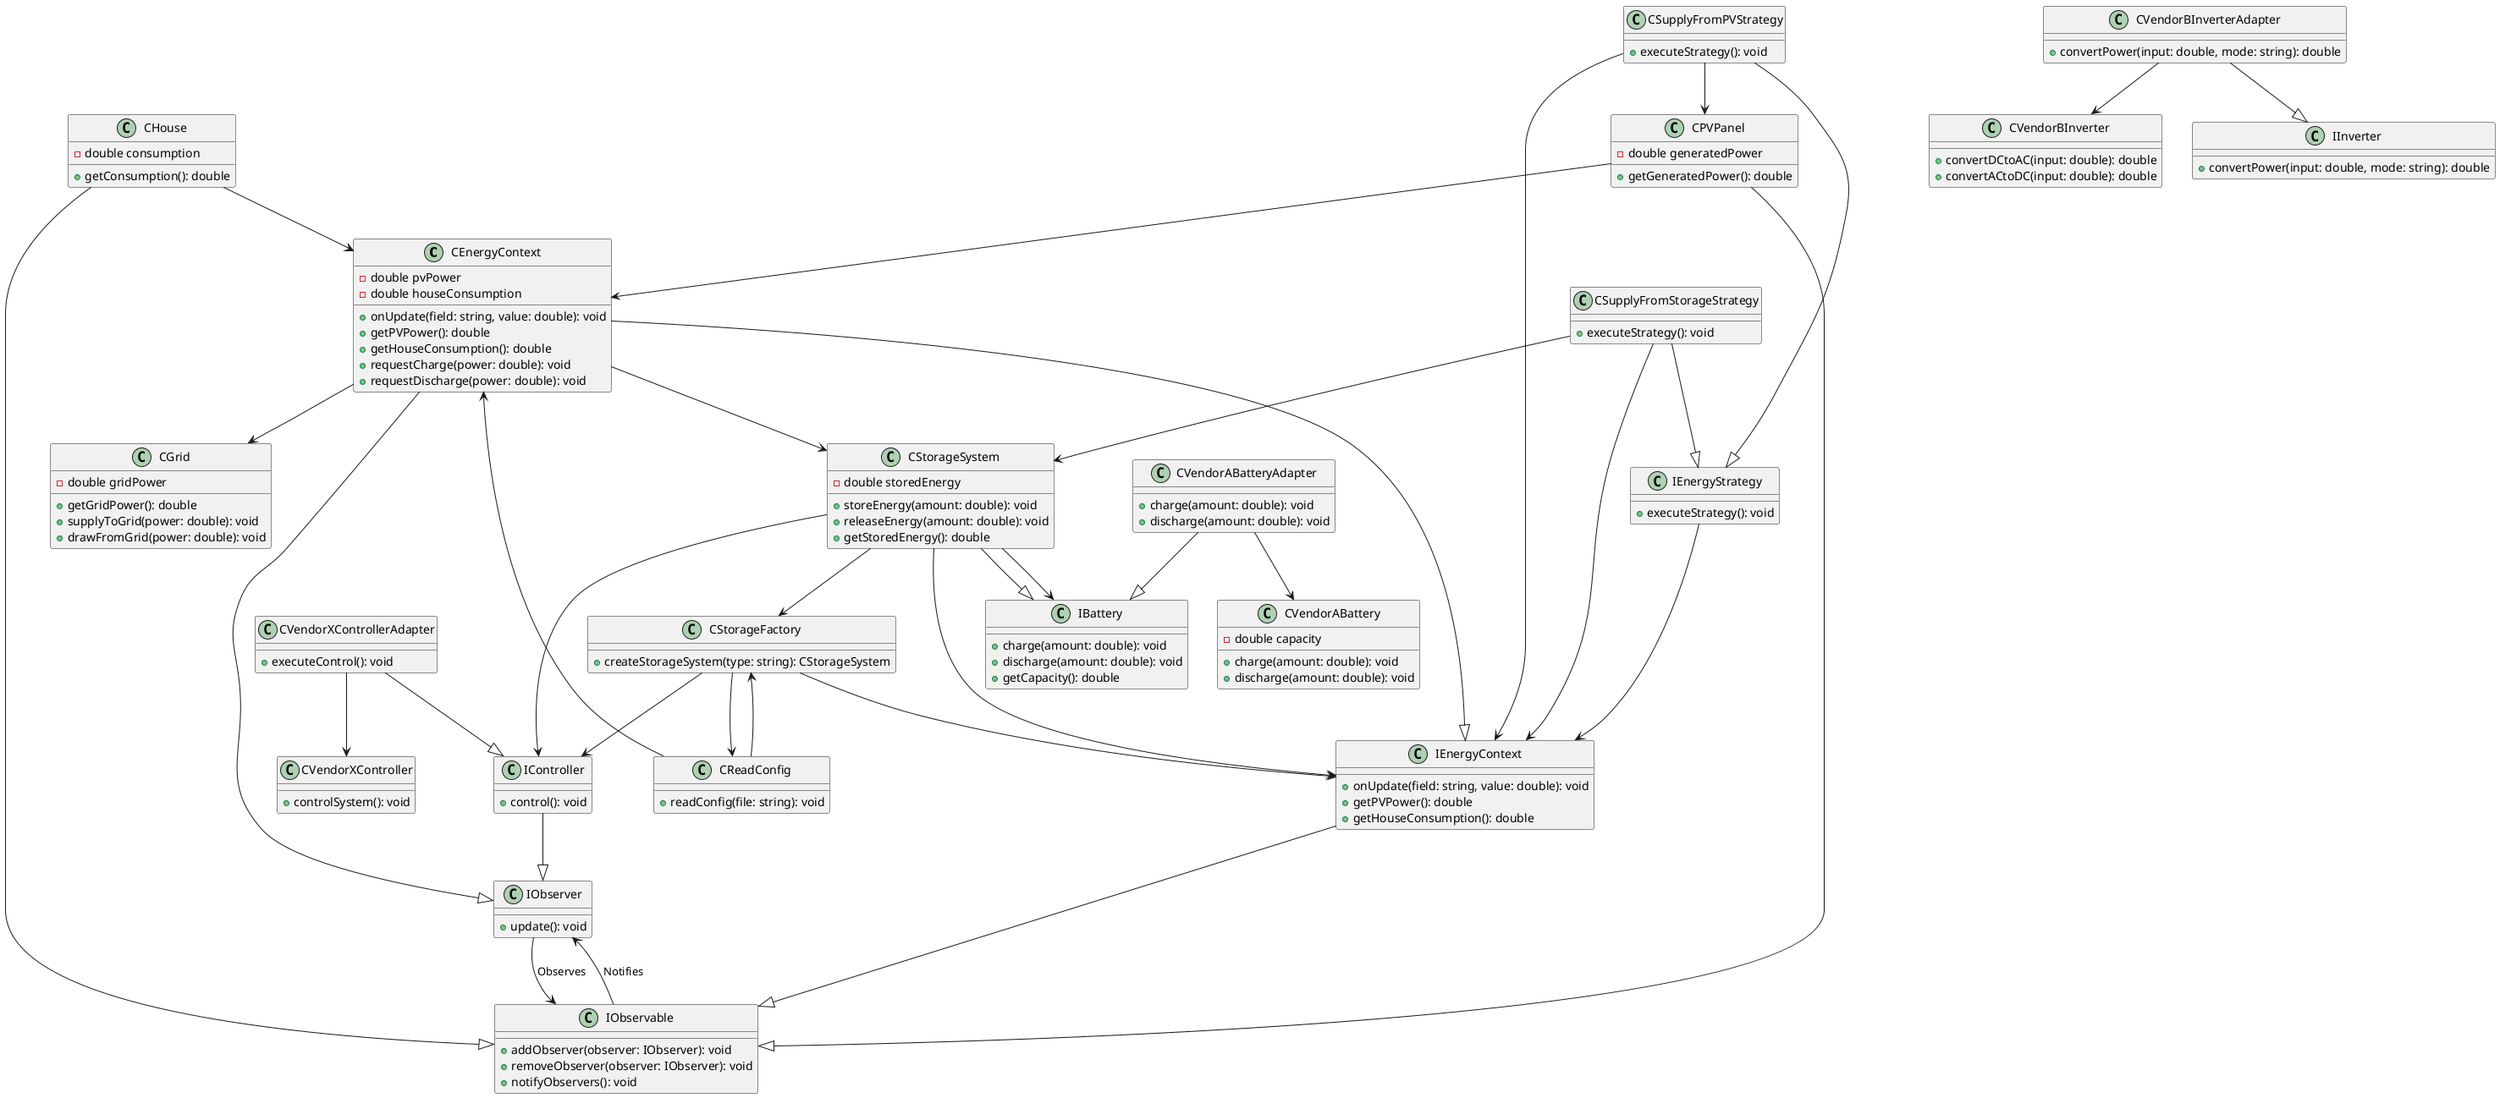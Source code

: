 @startuml

class CEnergyContext {
    -double pvPower
    -double houseConsumption
    +onUpdate(field: string, value: double): void
    +getPVPower(): double
    +getHouseConsumption(): double
    +requestCharge(power: double): void
    +requestDischarge(power: double): void
}

class CGrid {
    -double gridPower
    +getGridPower(): double
    +supplyToGrid(power: double): void
    +drawFromGrid(power: double): void
}

class CHouse {
    -double consumption
    +getConsumption(): double
}

class CPVPanel {
    -double generatedPower
    +getGeneratedPower(): double
}

class CReadConfig {
    +readConfig(file: string): void
}

class CStorageFactory {
    +createStorageSystem(type: string): CStorageSystem
}

class CStorageSystem {
    -double storedEnergy
    +storeEnergy(amount: double): void
    +releaseEnergy(amount: double): void
    +getStoredEnergy(): double
}

class CSupplyFromPVStrategy {
    +executeStrategy(): void
}

class CSupplyFromStorageStrategy {
    +executeStrategy(): void
}

class CVendorABattery {
    -double capacity
    +charge(amount: double): void
    +discharge(amount: double): void
}

class CVendorABatteryAdapter {
    +charge(amount: double): void
    +discharge(amount: double): void
}

class CVendorBInverter {
    +convertDCtoAC(input: double): double
    +convertACtoDC(input: double): double
}

class CVendorBInverterAdapter {
    +convertPower(input: double, mode: string): double
}

class CVendorXController {
    +controlSystem(): void
}

class CVendorXControllerAdapter {
    +executeControl(): void
}

class IBattery {
    +charge(amount: double): void
    +discharge(amount: double): void
    +getCapacity(): double
}

class IController {
    +control(): void
}

class IEnergyContext {
    +onUpdate(field: string, value: double): void
    +getPVPower(): double
    +getHouseConsumption(): double
}

class IEnergyStrategy {
    +executeStrategy(): void
}

class IInverter {
    +convertPower(input: double, mode: string): double
}

class IObservable {
    +addObserver(observer: IObserver): void
    +removeObserver(observer: IObserver): void
    +notifyObservers(): void
}

class IObserver {
    +update(): void
}

CEnergyContext --|> IEnergyContext
CEnergyContext --|> IObserver
CEnergyContext --> CStorageSystem
CEnergyContext --> CGrid

CHouse --|> IObservable
CPVPanel --|> IObservable
CHouse --> CEnergyContext
CPVPanel --> CEnergyContext

CReadConfig --> CStorageFactory
CReadConfig --> CEnergyContext

CStorageFactory --> IController
CStorageFactory --> IEnergyContext
CStorageFactory --> CReadConfig

CStorageSystem --|> IBattery
CStorageSystem --> IEnergyContext
CStorageSystem --> CStorageFactory
CStorageSystem --> IController
CStorageSystem --> IBattery

CSupplyFromPVStrategy --|> IEnergyStrategy
CSupplyFromPVStrategy --> IEnergyContext
CSupplyFromPVStrategy --> CPVPanel

CSupplyFromStorageStrategy --|> IEnergyStrategy
CSupplyFromStorageStrategy --> IEnergyContext
CSupplyFromStorageStrategy --> CStorageSystem

CVendorABatteryAdapter --|> IBattery
CVendorABatteryAdapter --> CVendorABattery

CVendorBInverterAdapter --|> IInverter
CVendorBInverterAdapter --> CVendorBInverter

CVendorXControllerAdapter --|> IController
CVendorXControllerAdapter --> CVendorXController

IEnergyContext --|> IObservable
IController --|> IObserver
IEnergyStrategy --> IEnergyContext

IObservable --> IObserver : "Notifies"
IObserver --> IObservable : "Observes"

@enduml
